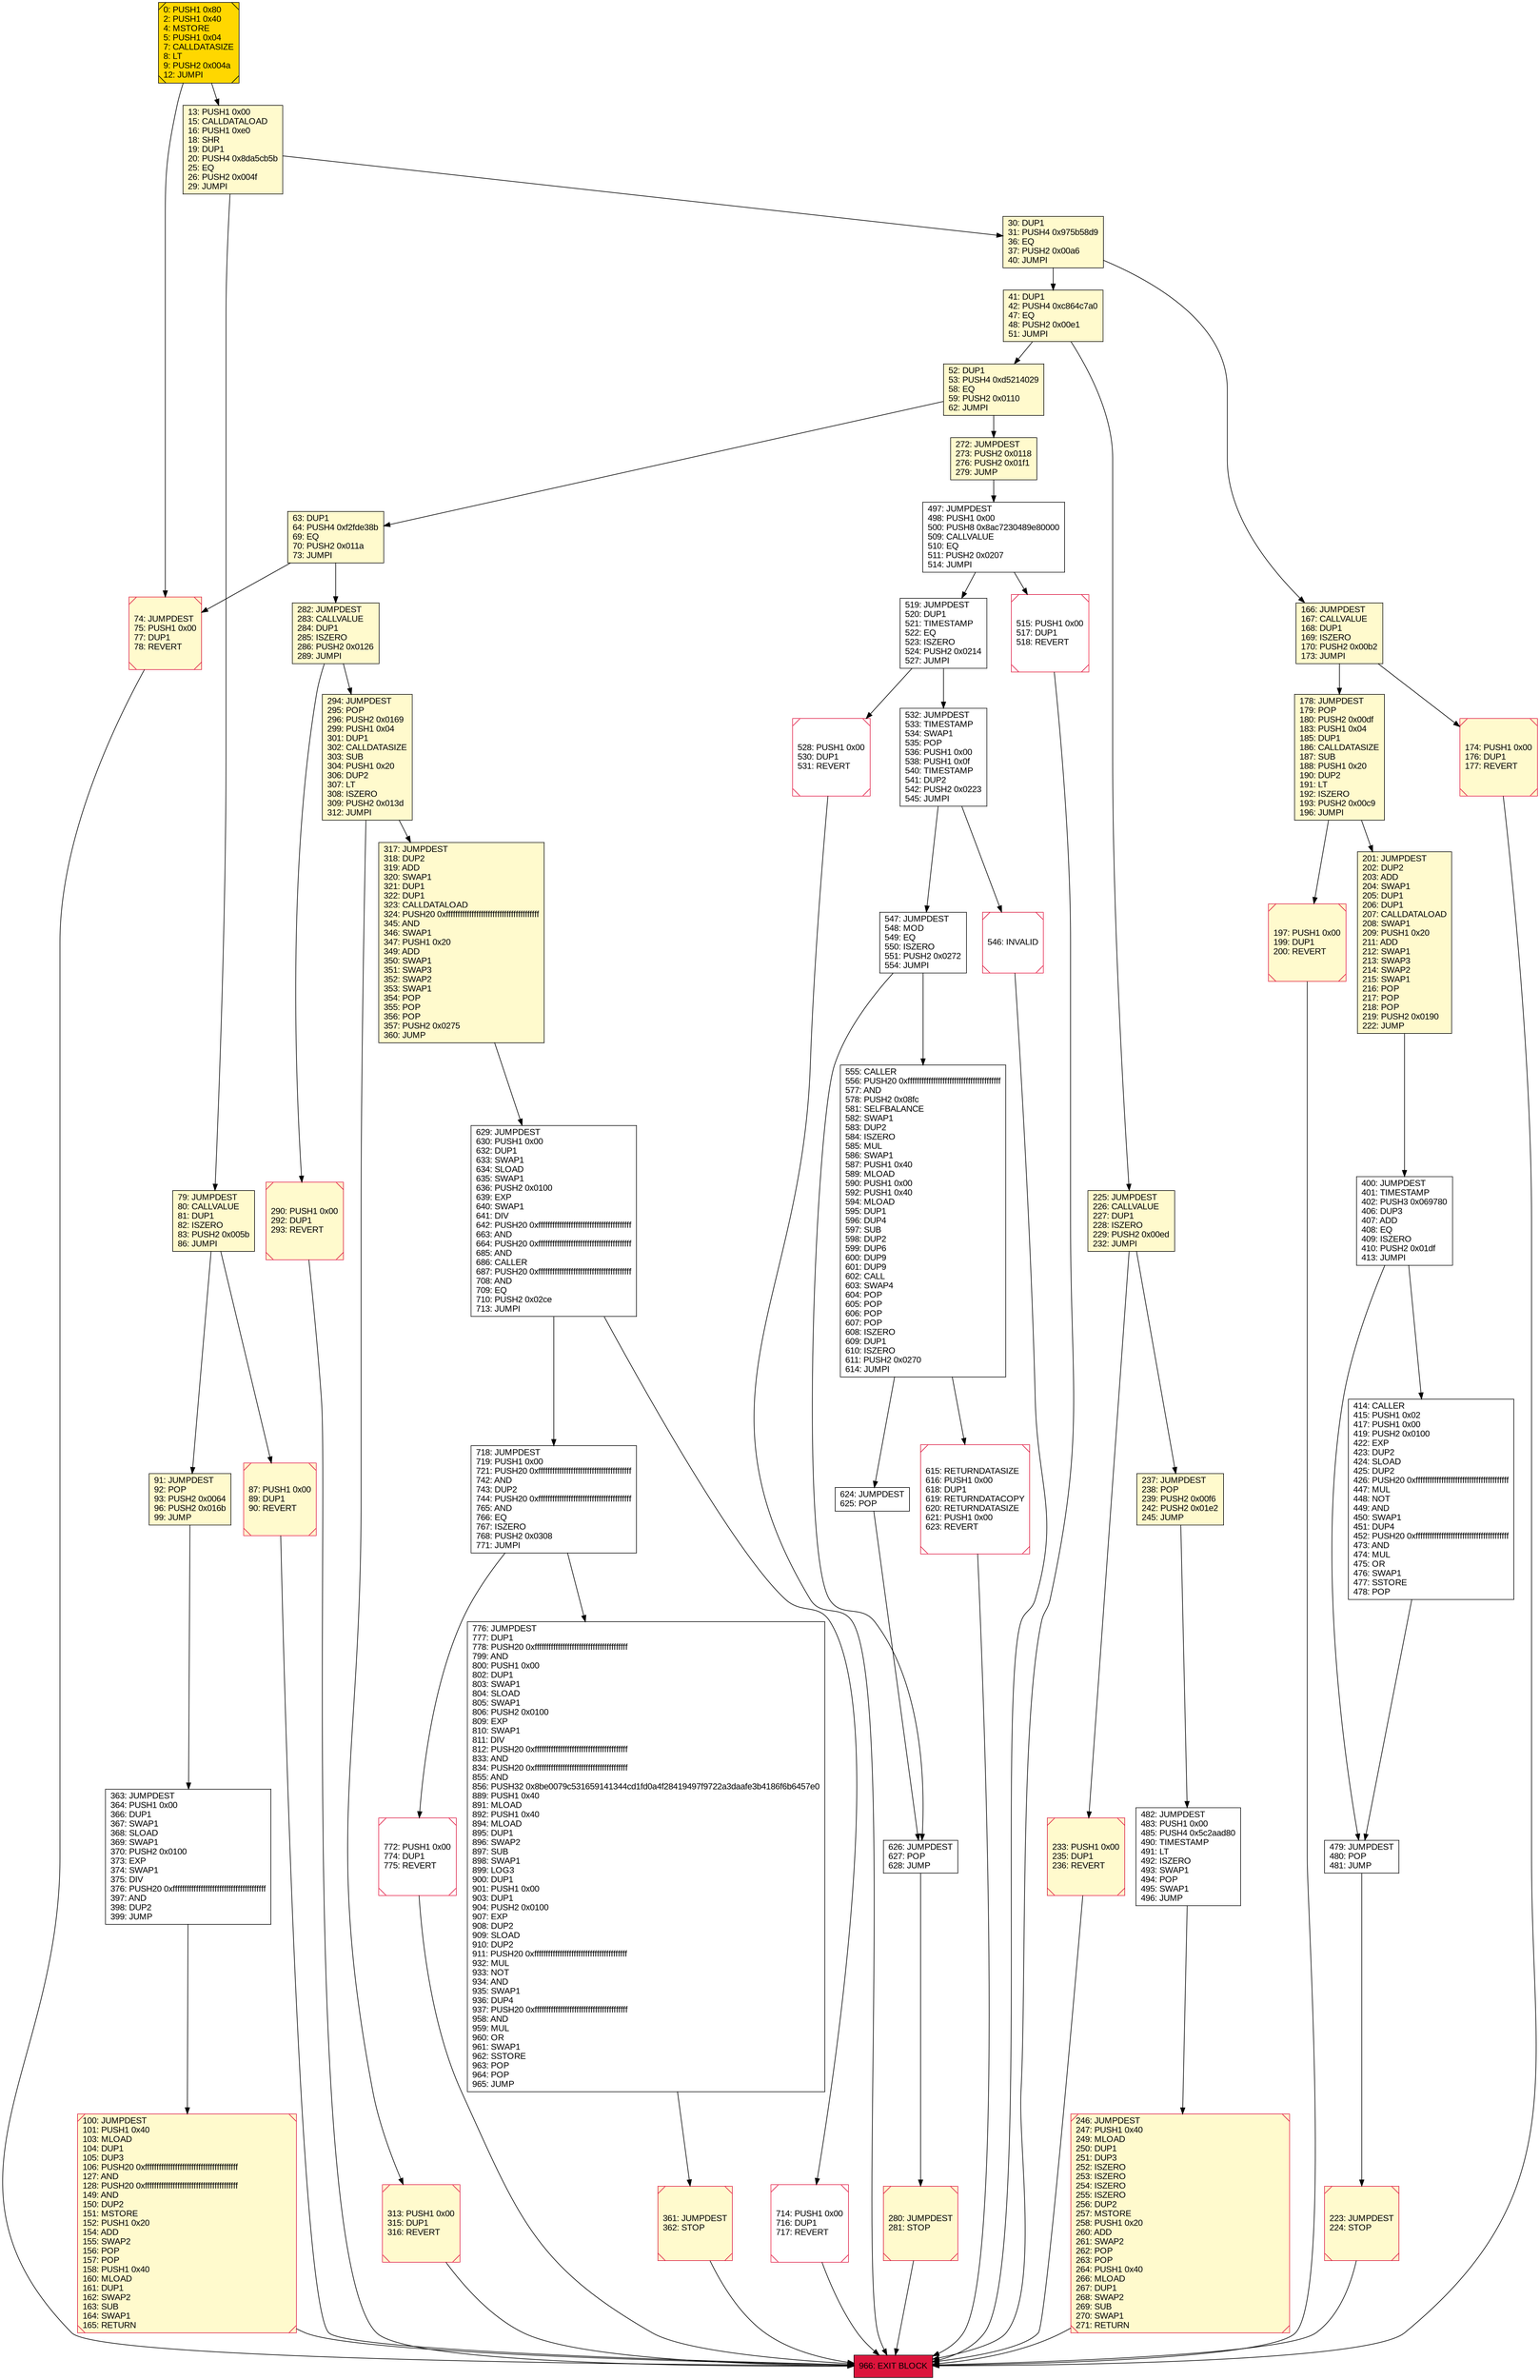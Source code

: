 digraph G {
bgcolor=transparent rankdir=UD;
node [shape=box style=filled color=black fillcolor=white fontname=arial fontcolor=black];
30 [label="30: DUP1\l31: PUSH4 0x975b58d9\l36: EQ\l37: PUSH2 0x00a6\l40: JUMPI\l" fillcolor=lemonchiffon ];
290 [label="290: PUSH1 0x00\l292: DUP1\l293: REVERT\l" fillcolor=lemonchiffon shape=Msquare color=crimson ];
497 [label="497: JUMPDEST\l498: PUSH1 0x00\l500: PUSH8 0x8ac7230489e80000\l509: CALLVALUE\l510: EQ\l511: PUSH2 0x0207\l514: JUMPI\l" ];
317 [label="317: JUMPDEST\l318: DUP2\l319: ADD\l320: SWAP1\l321: DUP1\l322: DUP1\l323: CALLDATALOAD\l324: PUSH20 0xffffffffffffffffffffffffffffffffffffffff\l345: AND\l346: SWAP1\l347: PUSH1 0x20\l349: ADD\l350: SWAP1\l351: SWAP3\l352: SWAP2\l353: SWAP1\l354: POP\l355: POP\l356: POP\l357: PUSH2 0x0275\l360: JUMP\l" fillcolor=lemonchiffon ];
280 [label="280: JUMPDEST\l281: STOP\l" fillcolor=lemonchiffon shape=Msquare color=crimson ];
272 [label="272: JUMPDEST\l273: PUSH2 0x0118\l276: PUSH2 0x01f1\l279: JUMP\l" fillcolor=lemonchiffon ];
400 [label="400: JUMPDEST\l401: TIMESTAMP\l402: PUSH3 0x069780\l406: DUP3\l407: ADD\l408: EQ\l409: ISZERO\l410: PUSH2 0x01df\l413: JUMPI\l" ];
174 [label="174: PUSH1 0x00\l176: DUP1\l177: REVERT\l" fillcolor=lemonchiffon shape=Msquare color=crimson ];
41 [label="41: DUP1\l42: PUSH4 0xc864c7a0\l47: EQ\l48: PUSH2 0x00e1\l51: JUMPI\l" fillcolor=lemonchiffon ];
313 [label="313: PUSH1 0x00\l315: DUP1\l316: REVERT\l" fillcolor=lemonchiffon shape=Msquare color=crimson ];
547 [label="547: JUMPDEST\l548: MOD\l549: EQ\l550: ISZERO\l551: PUSH2 0x0272\l554: JUMPI\l" ];
546 [label="546: INVALID\l" shape=Msquare color=crimson ];
519 [label="519: JUMPDEST\l520: DUP1\l521: TIMESTAMP\l522: EQ\l523: ISZERO\l524: PUSH2 0x0214\l527: JUMPI\l" ];
515 [label="515: PUSH1 0x00\l517: DUP1\l518: REVERT\l" shape=Msquare color=crimson ];
225 [label="225: JUMPDEST\l226: CALLVALUE\l227: DUP1\l228: ISZERO\l229: PUSH2 0x00ed\l232: JUMPI\l" fillcolor=lemonchiffon ];
629 [label="629: JUMPDEST\l630: PUSH1 0x00\l632: DUP1\l633: SWAP1\l634: SLOAD\l635: SWAP1\l636: PUSH2 0x0100\l639: EXP\l640: SWAP1\l641: DIV\l642: PUSH20 0xffffffffffffffffffffffffffffffffffffffff\l663: AND\l664: PUSH20 0xffffffffffffffffffffffffffffffffffffffff\l685: AND\l686: CALLER\l687: PUSH20 0xffffffffffffffffffffffffffffffffffffffff\l708: AND\l709: EQ\l710: PUSH2 0x02ce\l713: JUMPI\l" ];
772 [label="772: PUSH1 0x00\l774: DUP1\l775: REVERT\l" shape=Msquare color=crimson ];
528 [label="528: PUSH1 0x00\l530: DUP1\l531: REVERT\l" shape=Msquare color=crimson ];
532 [label="532: JUMPDEST\l533: TIMESTAMP\l534: SWAP1\l535: POP\l536: PUSH1 0x00\l538: PUSH1 0x0f\l540: TIMESTAMP\l541: DUP2\l542: PUSH2 0x0223\l545: JUMPI\l" ];
63 [label="63: DUP1\l64: PUSH4 0xf2fde38b\l69: EQ\l70: PUSH2 0x011a\l73: JUMPI\l" fillcolor=lemonchiffon ];
100 [label="100: JUMPDEST\l101: PUSH1 0x40\l103: MLOAD\l104: DUP1\l105: DUP3\l106: PUSH20 0xffffffffffffffffffffffffffffffffffffffff\l127: AND\l128: PUSH20 0xffffffffffffffffffffffffffffffffffffffff\l149: AND\l150: DUP2\l151: MSTORE\l152: PUSH1 0x20\l154: ADD\l155: SWAP2\l156: POP\l157: POP\l158: PUSH1 0x40\l160: MLOAD\l161: DUP1\l162: SWAP2\l163: SUB\l164: SWAP1\l165: RETURN\l" fillcolor=lemonchiffon shape=Msquare color=crimson ];
91 [label="91: JUMPDEST\l92: POP\l93: PUSH2 0x0064\l96: PUSH2 0x016b\l99: JUMP\l" fillcolor=lemonchiffon ];
178 [label="178: JUMPDEST\l179: POP\l180: PUSH2 0x00df\l183: PUSH1 0x04\l185: DUP1\l186: CALLDATASIZE\l187: SUB\l188: PUSH1 0x20\l190: DUP2\l191: LT\l192: ISZERO\l193: PUSH2 0x00c9\l196: JUMPI\l" fillcolor=lemonchiffon ];
624 [label="624: JUMPDEST\l625: POP\l" ];
966 [label="966: EXIT BLOCK\l" fillcolor=crimson ];
52 [label="52: DUP1\l53: PUSH4 0xd5214029\l58: EQ\l59: PUSH2 0x0110\l62: JUMPI\l" fillcolor=lemonchiffon ];
233 [label="233: PUSH1 0x00\l235: DUP1\l236: REVERT\l" fillcolor=lemonchiffon shape=Msquare color=crimson ];
13 [label="13: PUSH1 0x00\l15: CALLDATALOAD\l16: PUSH1 0xe0\l18: SHR\l19: DUP1\l20: PUSH4 0x8da5cb5b\l25: EQ\l26: PUSH2 0x004f\l29: JUMPI\l" fillcolor=lemonchiffon ];
246 [label="246: JUMPDEST\l247: PUSH1 0x40\l249: MLOAD\l250: DUP1\l251: DUP3\l252: ISZERO\l253: ISZERO\l254: ISZERO\l255: ISZERO\l256: DUP2\l257: MSTORE\l258: PUSH1 0x20\l260: ADD\l261: SWAP2\l262: POP\l263: POP\l264: PUSH1 0x40\l266: MLOAD\l267: DUP1\l268: SWAP2\l269: SUB\l270: SWAP1\l271: RETURN\l" fillcolor=lemonchiffon shape=Msquare color=crimson ];
223 [label="223: JUMPDEST\l224: STOP\l" fillcolor=lemonchiffon shape=Msquare color=crimson ];
294 [label="294: JUMPDEST\l295: POP\l296: PUSH2 0x0169\l299: PUSH1 0x04\l301: DUP1\l302: CALLDATASIZE\l303: SUB\l304: PUSH1 0x20\l306: DUP2\l307: LT\l308: ISZERO\l309: PUSH2 0x013d\l312: JUMPI\l" fillcolor=lemonchiffon ];
718 [label="718: JUMPDEST\l719: PUSH1 0x00\l721: PUSH20 0xffffffffffffffffffffffffffffffffffffffff\l742: AND\l743: DUP2\l744: PUSH20 0xffffffffffffffffffffffffffffffffffffffff\l765: AND\l766: EQ\l767: ISZERO\l768: PUSH2 0x0308\l771: JUMPI\l" ];
282 [label="282: JUMPDEST\l283: CALLVALUE\l284: DUP1\l285: ISZERO\l286: PUSH2 0x0126\l289: JUMPI\l" fillcolor=lemonchiffon ];
555 [label="555: CALLER\l556: PUSH20 0xffffffffffffffffffffffffffffffffffffffff\l577: AND\l578: PUSH2 0x08fc\l581: SELFBALANCE\l582: SWAP1\l583: DUP2\l584: ISZERO\l585: MUL\l586: SWAP1\l587: PUSH1 0x40\l589: MLOAD\l590: PUSH1 0x00\l592: PUSH1 0x40\l594: MLOAD\l595: DUP1\l596: DUP4\l597: SUB\l598: DUP2\l599: DUP6\l600: DUP9\l601: DUP9\l602: CALL\l603: SWAP4\l604: POP\l605: POP\l606: POP\l607: POP\l608: ISZERO\l609: DUP1\l610: ISZERO\l611: PUSH2 0x0270\l614: JUMPI\l" ];
74 [label="74: JUMPDEST\l75: PUSH1 0x00\l77: DUP1\l78: REVERT\l" fillcolor=lemonchiffon shape=Msquare color=crimson ];
166 [label="166: JUMPDEST\l167: CALLVALUE\l168: DUP1\l169: ISZERO\l170: PUSH2 0x00b2\l173: JUMPI\l" fillcolor=lemonchiffon ];
626 [label="626: JUMPDEST\l627: POP\l628: JUMP\l" ];
79 [label="79: JUMPDEST\l80: CALLVALUE\l81: DUP1\l82: ISZERO\l83: PUSH2 0x005b\l86: JUMPI\l" fillcolor=lemonchiffon ];
201 [label="201: JUMPDEST\l202: DUP2\l203: ADD\l204: SWAP1\l205: DUP1\l206: DUP1\l207: CALLDATALOAD\l208: SWAP1\l209: PUSH1 0x20\l211: ADD\l212: SWAP1\l213: SWAP3\l214: SWAP2\l215: SWAP1\l216: POP\l217: POP\l218: POP\l219: PUSH2 0x0190\l222: JUMP\l" fillcolor=lemonchiffon ];
363 [label="363: JUMPDEST\l364: PUSH1 0x00\l366: DUP1\l367: SWAP1\l368: SLOAD\l369: SWAP1\l370: PUSH2 0x0100\l373: EXP\l374: SWAP1\l375: DIV\l376: PUSH20 0xffffffffffffffffffffffffffffffffffffffff\l397: AND\l398: DUP2\l399: JUMP\l" ];
197 [label="197: PUSH1 0x00\l199: DUP1\l200: REVERT\l" fillcolor=lemonchiffon shape=Msquare color=crimson ];
414 [label="414: CALLER\l415: PUSH1 0x02\l417: PUSH1 0x00\l419: PUSH2 0x0100\l422: EXP\l423: DUP2\l424: SLOAD\l425: DUP2\l426: PUSH20 0xffffffffffffffffffffffffffffffffffffffff\l447: MUL\l448: NOT\l449: AND\l450: SWAP1\l451: DUP4\l452: PUSH20 0xffffffffffffffffffffffffffffffffffffffff\l473: AND\l474: MUL\l475: OR\l476: SWAP1\l477: SSTORE\l478: POP\l" ];
714 [label="714: PUSH1 0x00\l716: DUP1\l717: REVERT\l" shape=Msquare color=crimson ];
482 [label="482: JUMPDEST\l483: PUSH1 0x00\l485: PUSH4 0x5c2aad80\l490: TIMESTAMP\l491: LT\l492: ISZERO\l493: SWAP1\l494: POP\l495: SWAP1\l496: JUMP\l" ];
87 [label="87: PUSH1 0x00\l89: DUP1\l90: REVERT\l" fillcolor=lemonchiffon shape=Msquare color=crimson ];
0 [label="0: PUSH1 0x80\l2: PUSH1 0x40\l4: MSTORE\l5: PUSH1 0x04\l7: CALLDATASIZE\l8: LT\l9: PUSH2 0x004a\l12: JUMPI\l" fillcolor=lemonchiffon shape=Msquare fillcolor=gold ];
479 [label="479: JUMPDEST\l480: POP\l481: JUMP\l" ];
776 [label="776: JUMPDEST\l777: DUP1\l778: PUSH20 0xffffffffffffffffffffffffffffffffffffffff\l799: AND\l800: PUSH1 0x00\l802: DUP1\l803: SWAP1\l804: SLOAD\l805: SWAP1\l806: PUSH2 0x0100\l809: EXP\l810: SWAP1\l811: DIV\l812: PUSH20 0xffffffffffffffffffffffffffffffffffffffff\l833: AND\l834: PUSH20 0xffffffffffffffffffffffffffffffffffffffff\l855: AND\l856: PUSH32 0x8be0079c531659141344cd1fd0a4f28419497f9722a3daafe3b4186f6b6457e0\l889: PUSH1 0x40\l891: MLOAD\l892: PUSH1 0x40\l894: MLOAD\l895: DUP1\l896: SWAP2\l897: SUB\l898: SWAP1\l899: LOG3\l900: DUP1\l901: PUSH1 0x00\l903: DUP1\l904: PUSH2 0x0100\l907: EXP\l908: DUP2\l909: SLOAD\l910: DUP2\l911: PUSH20 0xffffffffffffffffffffffffffffffffffffffff\l932: MUL\l933: NOT\l934: AND\l935: SWAP1\l936: DUP4\l937: PUSH20 0xffffffffffffffffffffffffffffffffffffffff\l958: AND\l959: MUL\l960: OR\l961: SWAP1\l962: SSTORE\l963: POP\l964: POP\l965: JUMP\l" ];
237 [label="237: JUMPDEST\l238: POP\l239: PUSH2 0x00f6\l242: PUSH2 0x01e2\l245: JUMP\l" fillcolor=lemonchiffon ];
615 [label="615: RETURNDATASIZE\l616: PUSH1 0x00\l618: DUP1\l619: RETURNDATACOPY\l620: RETURNDATASIZE\l621: PUSH1 0x00\l623: REVERT\l" shape=Msquare color=crimson ];
361 [label="361: JUMPDEST\l362: STOP\l" fillcolor=lemonchiffon shape=Msquare color=crimson ];
282 -> 294;
776 -> 361;
74 -> 966;
237 -> 482;
272 -> 497;
246 -> 966;
223 -> 966;
233 -> 966;
555 -> 624;
166 -> 178;
414 -> 479;
519 -> 528;
519 -> 532;
624 -> 626;
30 -> 41;
178 -> 201;
13 -> 79;
79 -> 87;
197 -> 966;
317 -> 629;
497 -> 515;
178 -> 197;
497 -> 519;
532 -> 546;
714 -> 966;
532 -> 547;
41 -> 225;
87 -> 966;
555 -> 615;
479 -> 223;
718 -> 776;
0 -> 74;
615 -> 966;
361 -> 966;
0 -> 13;
482 -> 246;
290 -> 966;
174 -> 966;
13 -> 30;
52 -> 272;
280 -> 966;
294 -> 317;
282 -> 290;
629 -> 714;
547 -> 626;
30 -> 166;
41 -> 52;
294 -> 313;
201 -> 400;
547 -> 555;
225 -> 237;
626 -> 280;
546 -> 966;
166 -> 174;
313 -> 966;
772 -> 966;
515 -> 966;
91 -> 363;
400 -> 414;
629 -> 718;
718 -> 772;
363 -> 100;
225 -> 233;
79 -> 91;
52 -> 63;
100 -> 966;
400 -> 479;
528 -> 966;
63 -> 282;
63 -> 74;
}